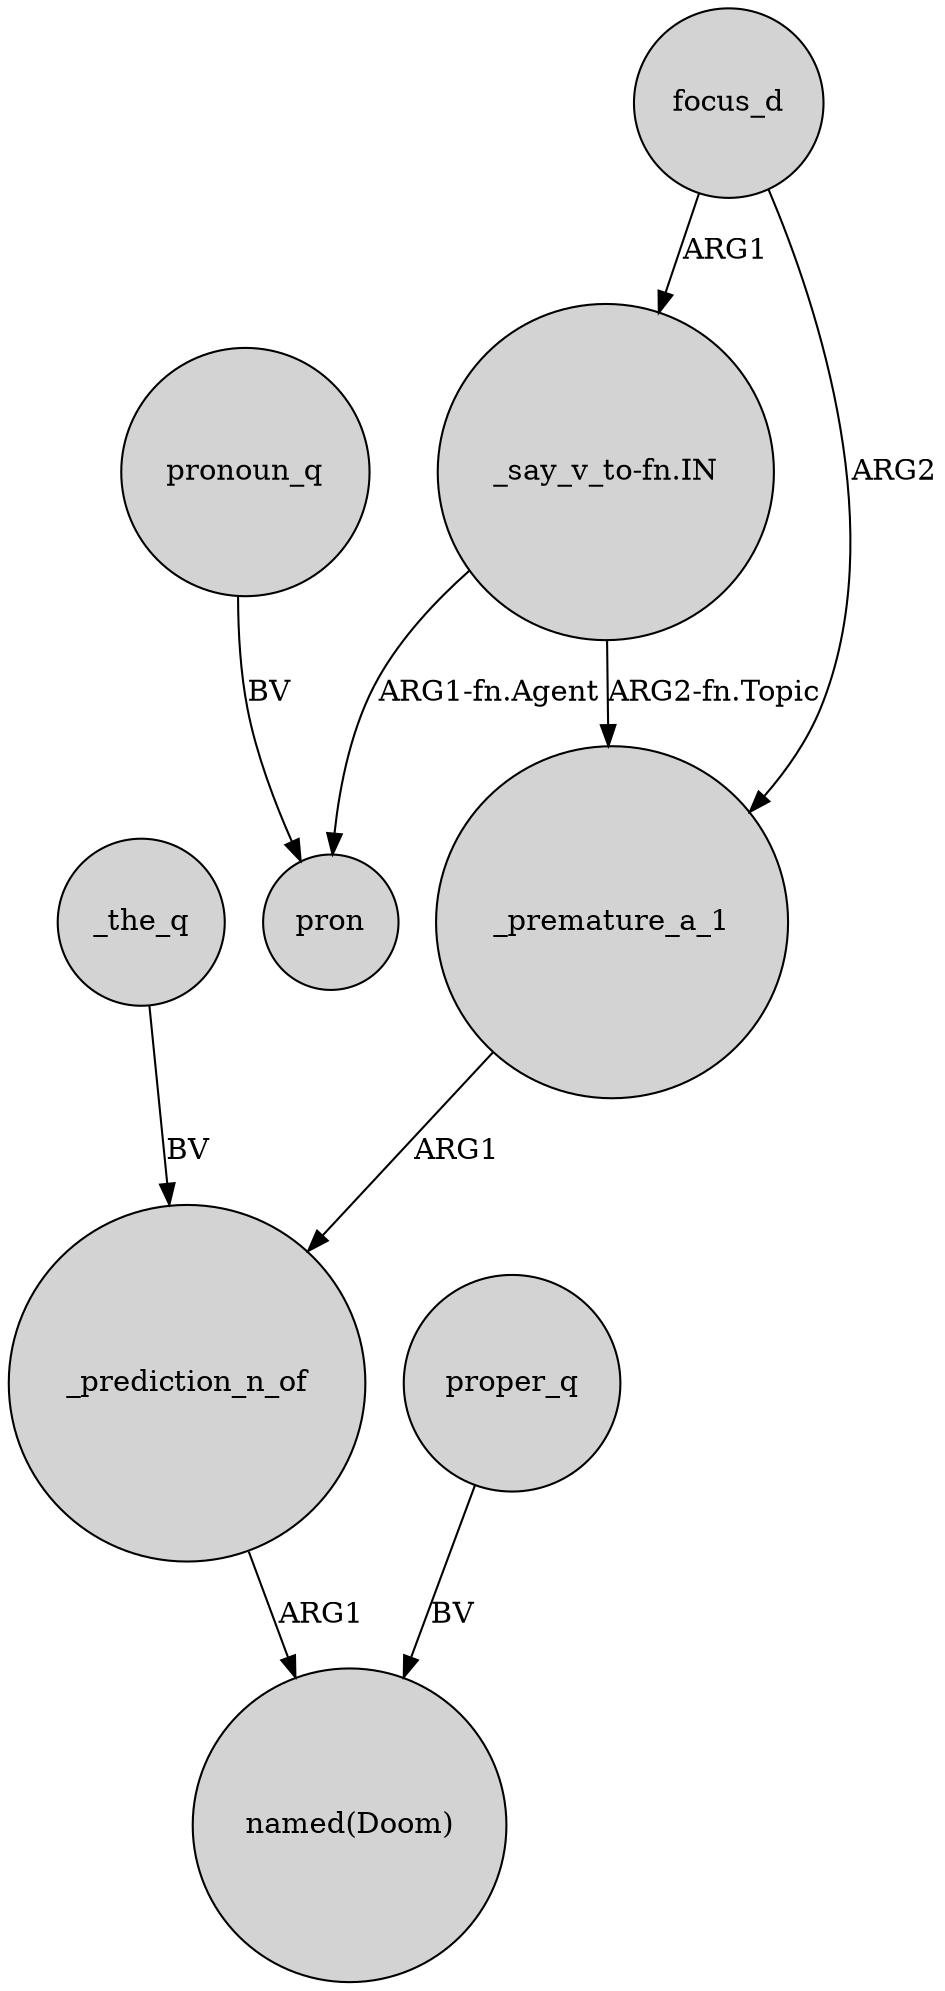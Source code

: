 digraph {
	node [shape=circle style=filled]
	_the_q -> _prediction_n_of [label=BV]
	_premature_a_1 -> _prediction_n_of [label=ARG1]
	_prediction_n_of -> "named(Doom)" [label=ARG1]
	proper_q -> "named(Doom)" [label=BV]
	"_say_v_to-fn.IN" -> _premature_a_1 [label="ARG2-fn.Topic"]
	focus_d -> _premature_a_1 [label=ARG2]
	focus_d -> "_say_v_to-fn.IN" [label=ARG1]
	"_say_v_to-fn.IN" -> pron [label="ARG1-fn.Agent"]
	pronoun_q -> pron [label=BV]
}

